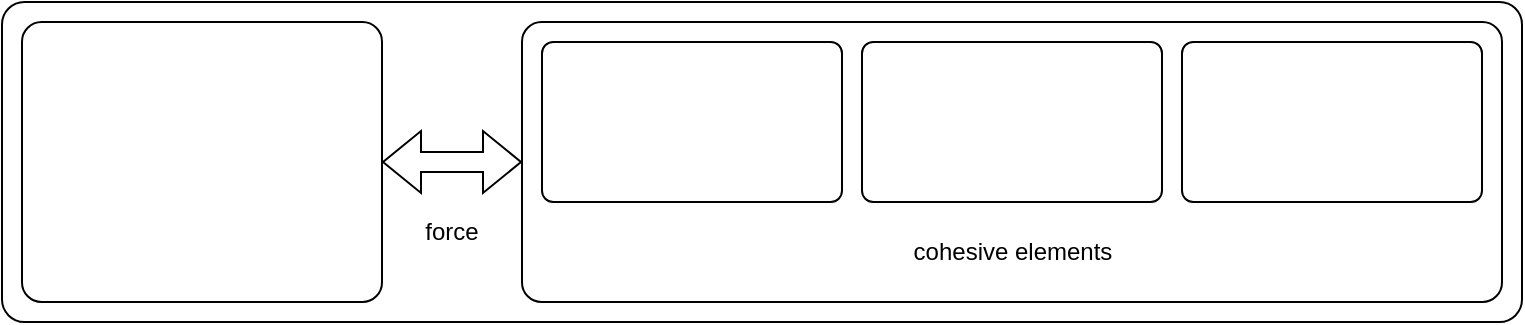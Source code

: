 <mxfile version="24.3.1" type="github">
  <diagram name="Page-1" id="EhBHCzVJ7koz5qkcn5ls">
    <mxGraphModel dx="1434" dy="725" grid="1" gridSize="10" guides="1" tooltips="1" connect="1" arrows="1" fold="1" page="1" pageScale="1" pageWidth="850" pageHeight="1100" math="0" shadow="0">
      <root>
        <mxCell id="0" />
        <mxCell id="1" parent="0" />
        <mxCell id="g-pKKwxOlW_QokfDof8I-2" value="" style="rounded=1;whiteSpace=wrap;html=1;arcSize=7;" vertex="1" parent="1">
          <mxGeometry x="40" y="440" width="760" height="160" as="geometry" />
        </mxCell>
        <mxCell id="g-pKKwxOlW_QokfDof8I-5" value="" style="rounded=1;whiteSpace=wrap;html=1;arcSize=7;" vertex="1" parent="1">
          <mxGeometry x="50" y="450" width="180" height="140" as="geometry" />
        </mxCell>
        <mxCell id="g-pKKwxOlW_QokfDof8I-6" value="" style="rounded=1;whiteSpace=wrap;html=1;arcSize=7;" vertex="1" parent="1">
          <mxGeometry x="300" y="450" width="490" height="140" as="geometry" />
        </mxCell>
        <mxCell id="g-pKKwxOlW_QokfDof8I-7" value="" style="rounded=1;whiteSpace=wrap;html=1;arcSize=7;" vertex="1" parent="1">
          <mxGeometry x="310" y="460" width="150" height="80" as="geometry" />
        </mxCell>
        <mxCell id="g-pKKwxOlW_QokfDof8I-8" value="" style="rounded=1;whiteSpace=wrap;html=1;arcSize=7;" vertex="1" parent="1">
          <mxGeometry x="470" y="460" width="150" height="80" as="geometry" />
        </mxCell>
        <mxCell id="g-pKKwxOlW_QokfDof8I-9" value="" style="rounded=1;whiteSpace=wrap;html=1;arcSize=7;" vertex="1" parent="1">
          <mxGeometry x="630" y="460" width="150" height="80" as="geometry" />
        </mxCell>
        <mxCell id="g-pKKwxOlW_QokfDof8I-10" value="" style="shape=flexArrow;endArrow=classic;startArrow=classic;html=1;rounded=0;entryX=0;entryY=0.5;entryDx=0;entryDy=0;exitX=1;exitY=0.5;exitDx=0;exitDy=0;" edge="1" parent="1" source="g-pKKwxOlW_QokfDof8I-5" target="g-pKKwxOlW_QokfDof8I-6">
          <mxGeometry width="100" height="100" relative="1" as="geometry">
            <mxPoint x="230" y="499.5" as="sourcePoint" />
            <mxPoint x="290" y="499.5" as="targetPoint" />
          </mxGeometry>
        </mxCell>
        <mxCell id="g-pKKwxOlW_QokfDof8I-12" value="cohesive elements" style="text;html=1;align=center;verticalAlign=middle;whiteSpace=wrap;rounded=0;" vertex="1" parent="1">
          <mxGeometry x="477.5" y="550" width="135" height="30" as="geometry" />
        </mxCell>
        <mxCell id="g-pKKwxOlW_QokfDof8I-13" value="force" style="text;html=1;align=center;verticalAlign=middle;whiteSpace=wrap;rounded=0;" vertex="1" parent="1">
          <mxGeometry x="240" y="540" width="50" height="30" as="geometry" />
        </mxCell>
      </root>
    </mxGraphModel>
  </diagram>
</mxfile>
